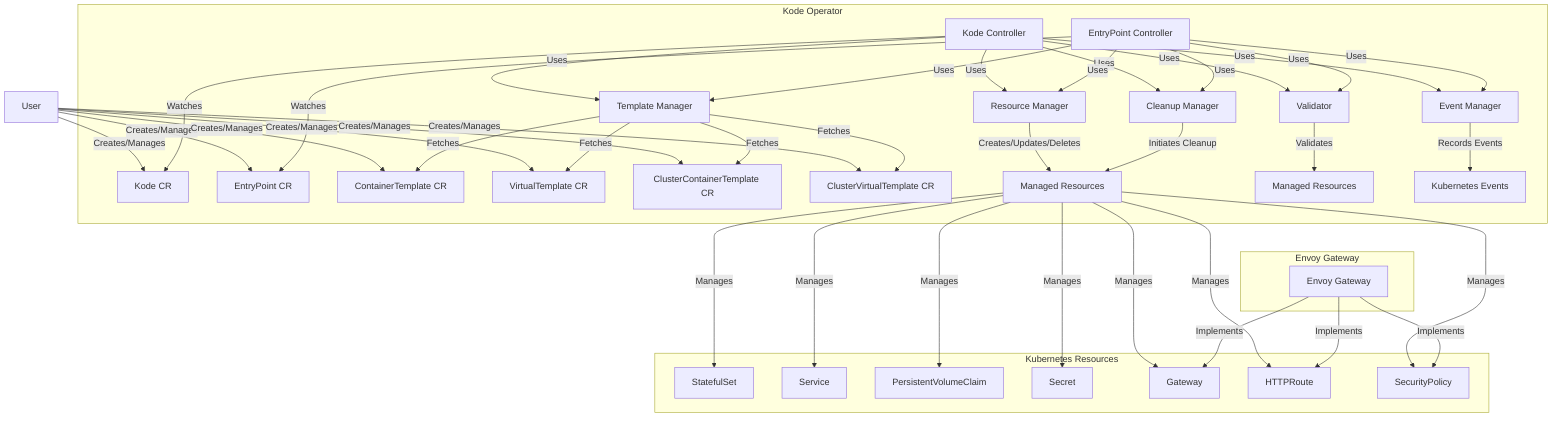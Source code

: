graph TD
    User[User] -->|Creates/Manages| Kode[Kode CR]
    User[User] -->|Creates/Manages| EntryPoint[EntryPoint CR]
    User[User] -->|Creates/Manages| ContainerTemplate[ContainerTemplate CR]
    User[User] -->|Creates/Manages| VirtualTemplate[VirtualTemplate CR]
    User[User] -->|Creates/Manages| ClusterContainerTemplate[ClusterContainerTemplate CR]
    User[User] -->|Creates/Manages| ClusterVirtualTemplate[ClusterVirtualTemplate CR]

    subgraph "Kode Operator"
        H[Kode Controller] -->|Watches| Kode
        EC[EntryPoint Controller] -->|Watches| EntryPoint
        TM[Template Manager] -->|Fetches| ContainerTemplate
        TM[Template Manager] -->|Fetches| VirtualTemplate
        TM[Template Manager] -->|Fetches| ClusterContainerTemplate
        TM[Template Manager] -->|Fetches| ClusterVirtualTemplate
        RM[Resource Manager] -->|Creates/Updates/Deletes| MR[Managed Resources]
        CM[Cleanup Manager] -->|Initiates Cleanup| MR[Managed Resources]
        Validator[Validator] -->|Validates| L[Managed Resources]
        EM[Event Manager] -->|Records Events| P[Kubernetes Events]

        H[Kode Controller] -->|Uses| TM
        H[Kode Controller] -->|Uses| RM
        H[Kode Controller] -->|Uses| CM
        H[Kode Controller] -->|Uses| Validator
        H[Kode Controller] -->|Uses| EM

        EC[EntryPoint Controller] -->|Uses| TM
        EC[EntryPoint Controller] -->|Uses| RM
        EC[EntryPoint Controller] -->|Uses| CM
        EC[EntryPoint Controller] -->|Uses| Validator
        EC[EntryPoint Controller] -->|Uses| EM
    end

    subgraph "Kubernetes Resources"
        StatefulSet[StatefulSet]
        Service[Service]
        PVC[PersistentVolumeClaim]
        Secret[Secret]
        Gateway[Gateway]
        HTTPRoute[HTTPRoute]
        SecurityPolicy[SecurityPolicy]

        MR --->|Manages| StatefulSet
        MR --->|Manages| Service
        MR --->|Manages| PVC
        MR --->|Manages| Secret
        MR --->|Manages| Gateway
        MR --->|Manages| HTTPRoute
        MR --->|Manages| SecurityPolicy
    end

    subgraph "Envoy Gateway"
        Q[Envoy Gateway] -->|Implements| Gateway
        Q[Envoy Gateway] -->|Implements| HTTPRoute
        Q[Envoy Gateway] -->|Implements| SecurityPolicy
    end